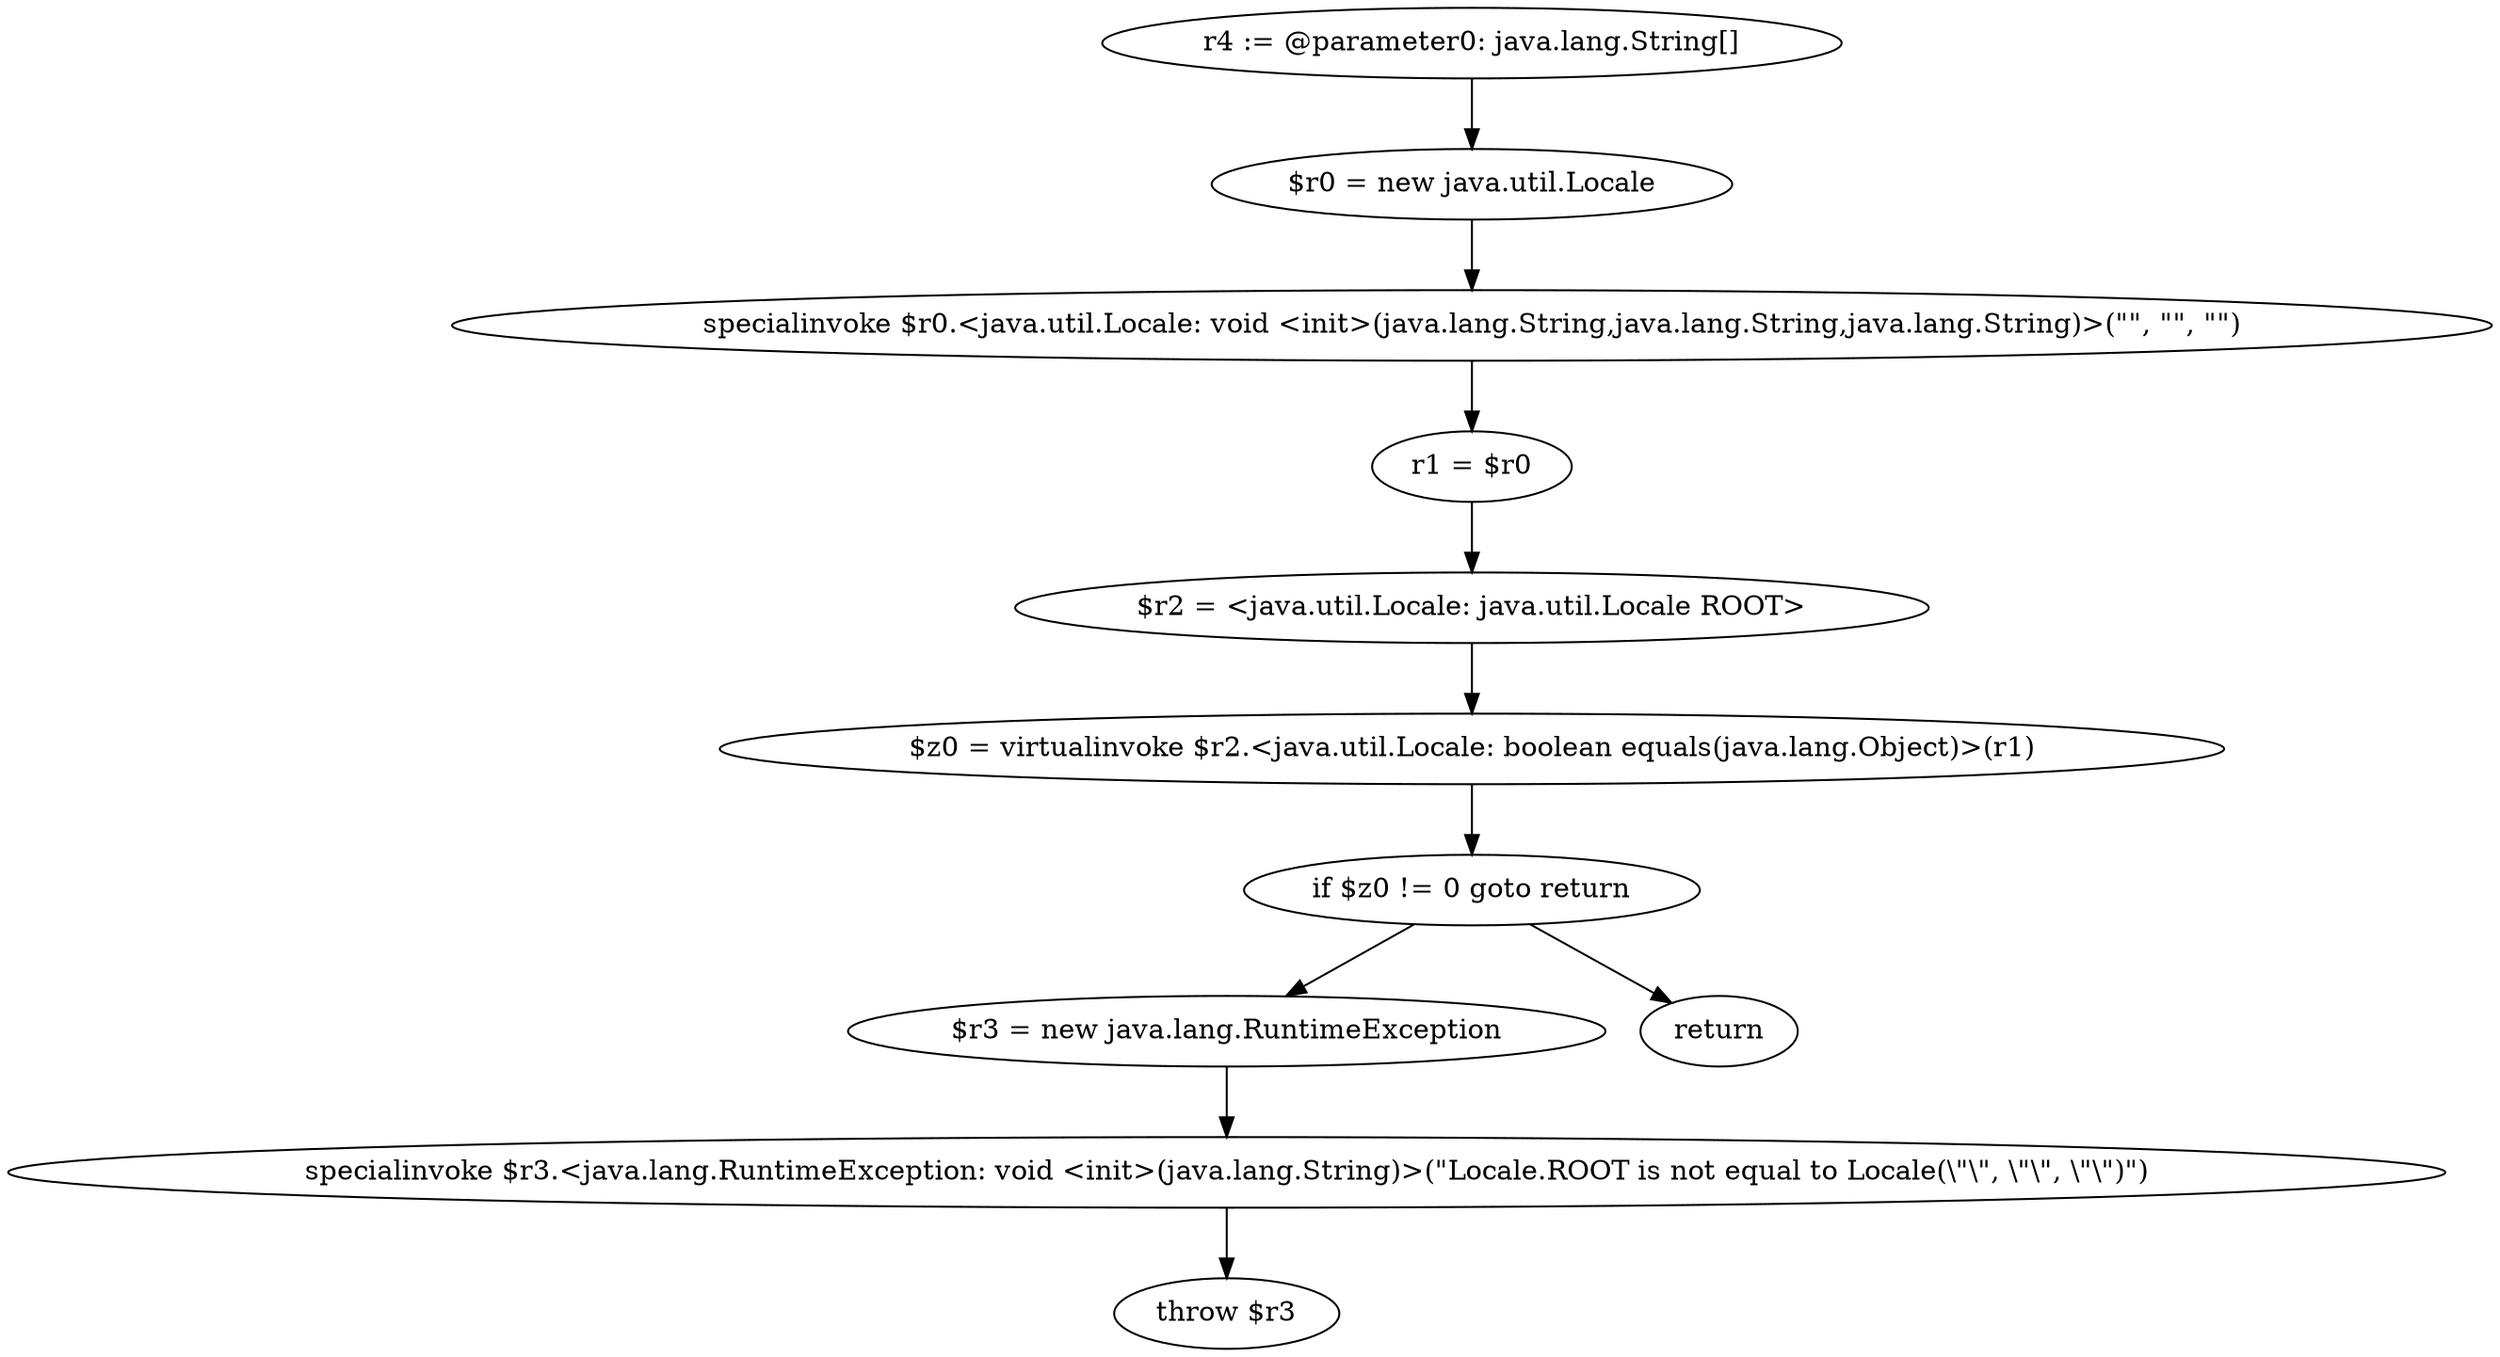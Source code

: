 digraph "unitGraph" {
    "r4 := @parameter0: java.lang.String[]"
    "$r0 = new java.util.Locale"
    "specialinvoke $r0.<java.util.Locale: void <init>(java.lang.String,java.lang.String,java.lang.String)>(\"\", \"\", \"\")"
    "r1 = $r0"
    "$r2 = <java.util.Locale: java.util.Locale ROOT>"
    "$z0 = virtualinvoke $r2.<java.util.Locale: boolean equals(java.lang.Object)>(r1)"
    "if $z0 != 0 goto return"
    "$r3 = new java.lang.RuntimeException"
    "specialinvoke $r3.<java.lang.RuntimeException: void <init>(java.lang.String)>(\"Locale.ROOT is not equal to Locale(\\\"\\\", \\\"\\\", \\\"\\\")\")"
    "throw $r3"
    "return"
    "r4 := @parameter0: java.lang.String[]"->"$r0 = new java.util.Locale";
    "$r0 = new java.util.Locale"->"specialinvoke $r0.<java.util.Locale: void <init>(java.lang.String,java.lang.String,java.lang.String)>(\"\", \"\", \"\")";
    "specialinvoke $r0.<java.util.Locale: void <init>(java.lang.String,java.lang.String,java.lang.String)>(\"\", \"\", \"\")"->"r1 = $r0";
    "r1 = $r0"->"$r2 = <java.util.Locale: java.util.Locale ROOT>";
    "$r2 = <java.util.Locale: java.util.Locale ROOT>"->"$z0 = virtualinvoke $r2.<java.util.Locale: boolean equals(java.lang.Object)>(r1)";
    "$z0 = virtualinvoke $r2.<java.util.Locale: boolean equals(java.lang.Object)>(r1)"->"if $z0 != 0 goto return";
    "if $z0 != 0 goto return"->"$r3 = new java.lang.RuntimeException";
    "if $z0 != 0 goto return"->"return";
    "$r3 = new java.lang.RuntimeException"->"specialinvoke $r3.<java.lang.RuntimeException: void <init>(java.lang.String)>(\"Locale.ROOT is not equal to Locale(\\\"\\\", \\\"\\\", \\\"\\\")\")";
    "specialinvoke $r3.<java.lang.RuntimeException: void <init>(java.lang.String)>(\"Locale.ROOT is not equal to Locale(\\\"\\\", \\\"\\\", \\\"\\\")\")"->"throw $r3";
}
